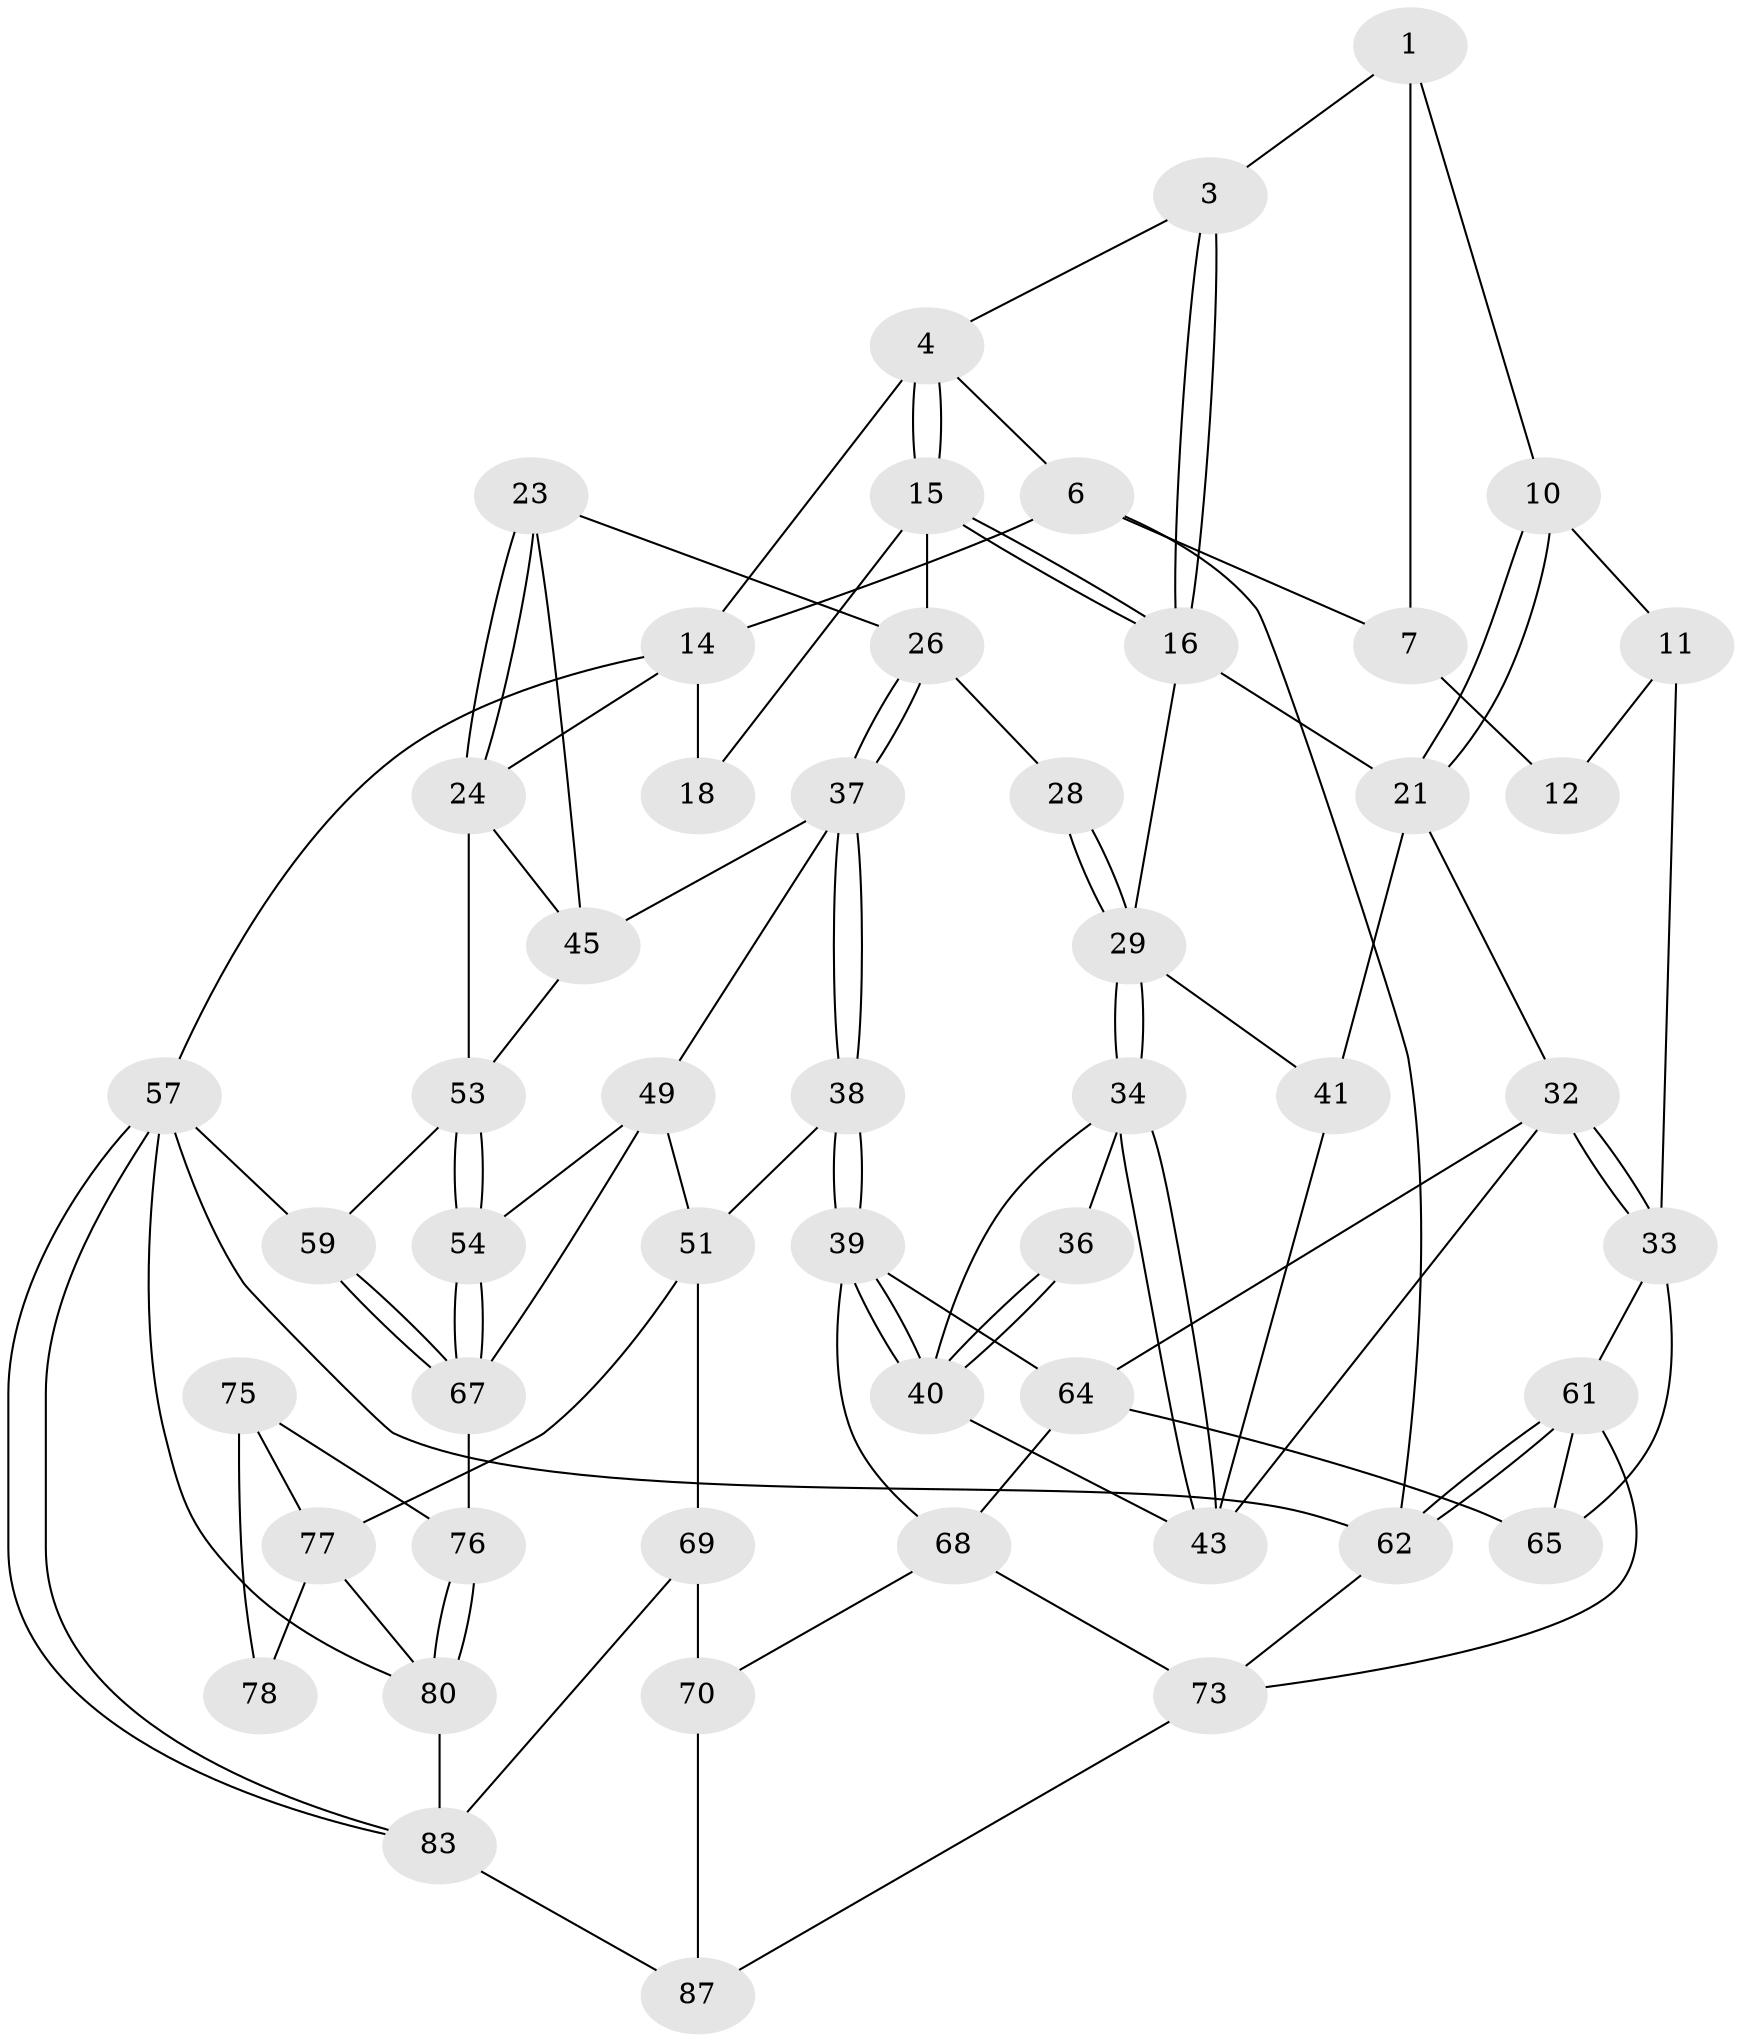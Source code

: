// original degree distribution, {3: 0.06818181818181818, 5: 0.4318181818181818, 4: 0.2159090909090909, 6: 0.2840909090909091}
// Generated by graph-tools (version 1.1) at 2025/11/02/27/25 16:11:59]
// undirected, 51 vertices, 110 edges
graph export_dot {
graph [start="1"]
  node [color=gray90,style=filled];
  1 [pos="+0.18795260185669824+0.061330089935546936",super="+2"];
  3 [pos="+0.5007166425986515+0"];
  4 [pos="+0.5226824882117568+0",super="+5"];
  6 [pos="+0.1466437395747253+0",super="+9"];
  7 [pos="+0.14416948614053574+0.0959484390971761",super="+8"];
  10 [pos="+0.24334840385735526+0.2519764551546363"];
  11 [pos="+0.13756670144757474+0.21599102143082133",super="+22"];
  12 [pos="+0.10600797389318281+0.1440909631941245",super="+13"];
  14 [pos="+1+0",super="+19"];
  15 [pos="+0.5902271968466825+0.08269510941852194",super="+17"];
  16 [pos="+0.3793362746175311+0.2937084588006455",super="+20"];
  18 [pos="+0.810778716752149+0.15410722259597442"];
  21 [pos="+0.24869727019282453+0.2675335489195011",super="+31"];
  23 [pos="+0.831208045362889+0.29332389218569205",super="+25"];
  24 [pos="+1+0.06259067282427591",super="+48"];
  26 [pos="+0.626286576413993+0.2965621394891251",super="+27"];
  28 [pos="+0.4989219405023741+0.33651785494849495"];
  29 [pos="+0.36958391723185524+0.3321145571330923",super="+30"];
  32 [pos="+0+0.5264126312858142",super="+56"];
  33 [pos="+0+0.5467187287816033",super="+60"];
  34 [pos="+0.3836765359403516+0.4123767653076855",super="+35"];
  36 [pos="+0.4914829075964325+0.3866998406708827"];
  37 [pos="+0.6256501751924111+0.3836789976692664",super="+47"];
  38 [pos="+0.5584833666027922+0.6887441662603431"];
  39 [pos="+0.5455960943777892+0.6811732417324099",super="+63"];
  40 [pos="+0.5072057065702053+0.6449413382170798",super="+42"];
  41 [pos="+0.2771603475814545+0.48075984056329846"];
  43 [pos="+0.39481723042707095+0.5701193914105718",super="+44"];
  45 [pos="+0.8220386985024504+0.3896475249235613",super="+46"];
  49 [pos="+0.6875954246575806+0.6598881135369647",super="+50"];
  51 [pos="+0.6265542816374137+0.6956822586216569",super="+52"];
  53 [pos="+0.8546300642794316+0.5262695274304413",super="+55"];
  54 [pos="+0.813506236576763+0.5990734643896194"];
  57 [pos="+1+1",super="+58"];
  59 [pos="+1+0.7694204753495957"];
  61 [pos="+0+0.8050453012609351",super="+74"];
  62 [pos="+0+1"];
  64 [pos="+0.2681705063785422+0.6188931799043771",super="+66"];
  65 [pos="+0.1343850870201018+0.7449455021794602"];
  67 [pos="+1+0.7636601220086375",super="+72"];
  68 [pos="+0.24884425821003542+0.757367273146627",super="+71"];
  69 [pos="+0.5392756246465819+0.736261017121325",super="+85"];
  70 [pos="+0.4092850763165093+0.8549058687677121",super="+86"];
  73 [pos="+0.17425314020007027+0.9585656486842496",super="+88"];
  75 [pos="+0.9269437000940226+0.8185774529268044",super="+79"];
  76 [pos="+0.9367332938174822+0.8153625423903129"];
  77 [pos="+0.6275582956112074+0.6968907378109187",super="+82"];
  78 [pos="+0.7794435251172481+0.783976574382235"];
  80 [pos="+0.9081755533378473+0.9632319499220364",super="+81"];
  83 [pos="+0.7530764390686238+1",super="+84"];
  87 [pos="+0.25967133071386517+1"];
  1 -- 7;
  1 -- 10;
  1 -- 3;
  3 -- 4;
  3 -- 16;
  3 -- 16;
  4 -- 15;
  4 -- 15;
  4 -- 6;
  4 -- 14;
  6 -- 62;
  6 -- 14;
  6 -- 7;
  7 -- 12 [weight=2];
  10 -- 11;
  10 -- 21;
  10 -- 21;
  11 -- 12 [weight=2];
  11 -- 33;
  14 -- 57;
  14 -- 24;
  14 -- 18;
  15 -- 16;
  15 -- 16;
  15 -- 18;
  15 -- 26;
  16 -- 21;
  16 -- 29;
  21 -- 32;
  21 -- 41;
  23 -- 24;
  23 -- 24;
  23 -- 26;
  23 -- 45;
  24 -- 45;
  24 -- 53;
  26 -- 37;
  26 -- 37;
  26 -- 28;
  28 -- 29;
  28 -- 29;
  29 -- 34;
  29 -- 34;
  29 -- 41;
  32 -- 33;
  32 -- 33;
  32 -- 64;
  32 -- 43;
  33 -- 65;
  33 -- 61;
  34 -- 43;
  34 -- 43;
  34 -- 36;
  34 -- 40;
  36 -- 40;
  36 -- 40;
  37 -- 38;
  37 -- 38;
  37 -- 49;
  37 -- 45;
  38 -- 39;
  38 -- 39;
  38 -- 51;
  39 -- 40;
  39 -- 40;
  39 -- 64;
  39 -- 68;
  40 -- 43;
  41 -- 43;
  45 -- 53;
  49 -- 54;
  49 -- 67;
  49 -- 51;
  51 -- 77;
  51 -- 69;
  53 -- 54;
  53 -- 54;
  53 -- 59;
  54 -- 67;
  54 -- 67;
  57 -- 83;
  57 -- 83;
  57 -- 62;
  57 -- 80;
  57 -- 59;
  59 -- 67;
  59 -- 67;
  61 -- 62;
  61 -- 62;
  61 -- 73;
  61 -- 65;
  62 -- 73;
  64 -- 65;
  64 -- 68;
  67 -- 76;
  68 -- 73;
  68 -- 70;
  69 -- 70 [weight=2];
  69 -- 83;
  70 -- 87;
  73 -- 87;
  75 -- 76;
  75 -- 77;
  75 -- 78;
  76 -- 80;
  76 -- 80;
  77 -- 78;
  77 -- 80;
  80 -- 83;
  83 -- 87;
}
